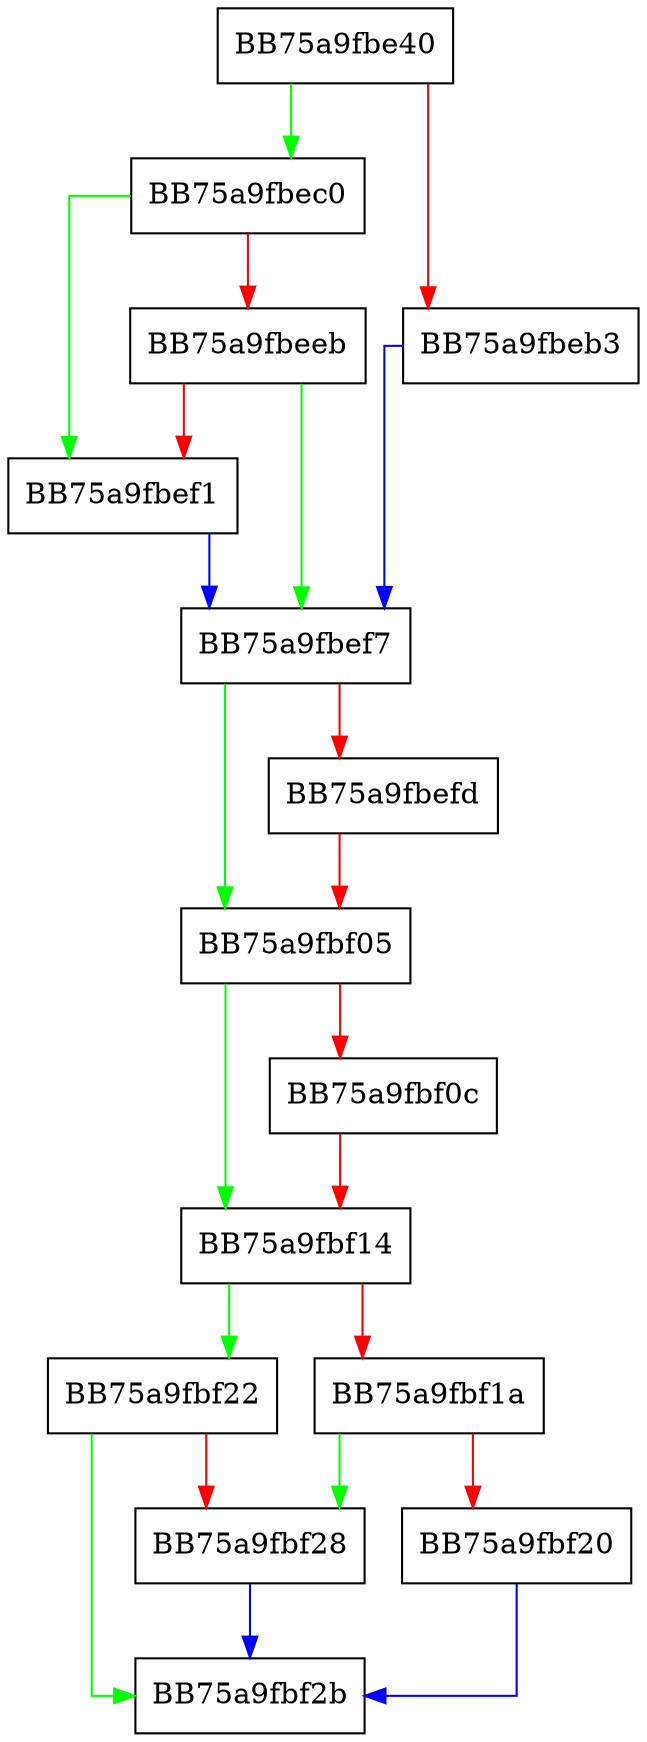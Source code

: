 digraph do_get {
  node [shape="box"];
  graph [splines=ortho];
  BB75a9fbe40 -> BB75a9fbec0 [color="green"];
  BB75a9fbe40 -> BB75a9fbeb3 [color="red"];
  BB75a9fbeb3 -> BB75a9fbef7 [color="blue"];
  BB75a9fbec0 -> BB75a9fbef1 [color="green"];
  BB75a9fbec0 -> BB75a9fbeeb [color="red"];
  BB75a9fbeeb -> BB75a9fbef7 [color="green"];
  BB75a9fbeeb -> BB75a9fbef1 [color="red"];
  BB75a9fbef1 -> BB75a9fbef7 [color="blue"];
  BB75a9fbef7 -> BB75a9fbf05 [color="green"];
  BB75a9fbef7 -> BB75a9fbefd [color="red"];
  BB75a9fbefd -> BB75a9fbf05 [color="red"];
  BB75a9fbf05 -> BB75a9fbf14 [color="green"];
  BB75a9fbf05 -> BB75a9fbf0c [color="red"];
  BB75a9fbf0c -> BB75a9fbf14 [color="red"];
  BB75a9fbf14 -> BB75a9fbf22 [color="green"];
  BB75a9fbf14 -> BB75a9fbf1a [color="red"];
  BB75a9fbf1a -> BB75a9fbf28 [color="green"];
  BB75a9fbf1a -> BB75a9fbf20 [color="red"];
  BB75a9fbf20 -> BB75a9fbf2b [color="blue"];
  BB75a9fbf22 -> BB75a9fbf2b [color="green"];
  BB75a9fbf22 -> BB75a9fbf28 [color="red"];
  BB75a9fbf28 -> BB75a9fbf2b [color="blue"];
}